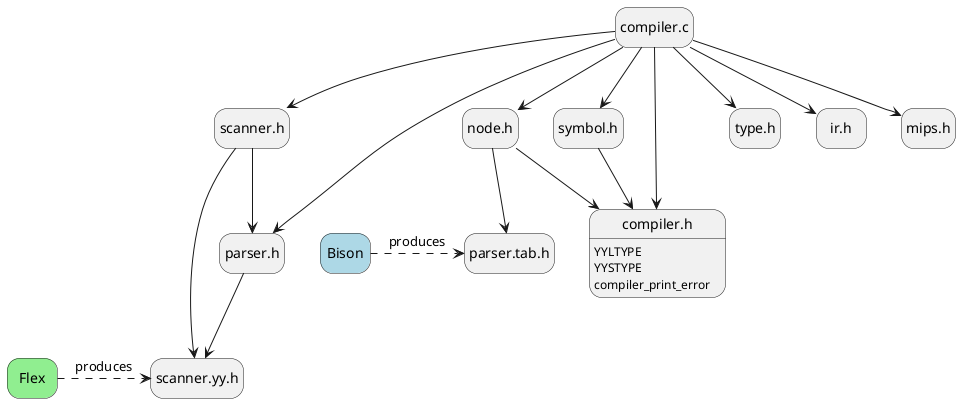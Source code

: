 @startuml
hide empty description

state compiler as "compiler.c"
state compiler_h as "compiler.h"
state parser_h as "parser.h"
state scanner_h as "scanner.h"
state node_h as "node.h"
state symbol_h as "symbol.h"
state type_h as "type.h"
state ir_h as "ir.h"
state mips_h as "mips.h"
state parser_tab_h as "parser.tab.h"

state flex as "Flex" #lightgreen
state bison as "Bison" #lightblue

state scanner_yyh as "scanner.yy.h"

compiler --> compiler_h
compiler --> parser_h
compiler --> scanner_h
compiler --> node_h
compiler --> symbol_h
compiler --> type_h
compiler --> ir_h
compiler --> mips_h

node_h --> compiler_h
node_h --> parser_tab_h

parser_h --> scanner_yyh

scanner_h --> parser_h
scanner_h --> scanner_yyh

symbol_h --> compiler_h

compiler_h : YYLTYPE\nYYSTYPE\ncompiler_print_error

flex -[dashed]> scanner_yyh : produces
bison -[dashed]> parser_tab_h : produces

@enduml
